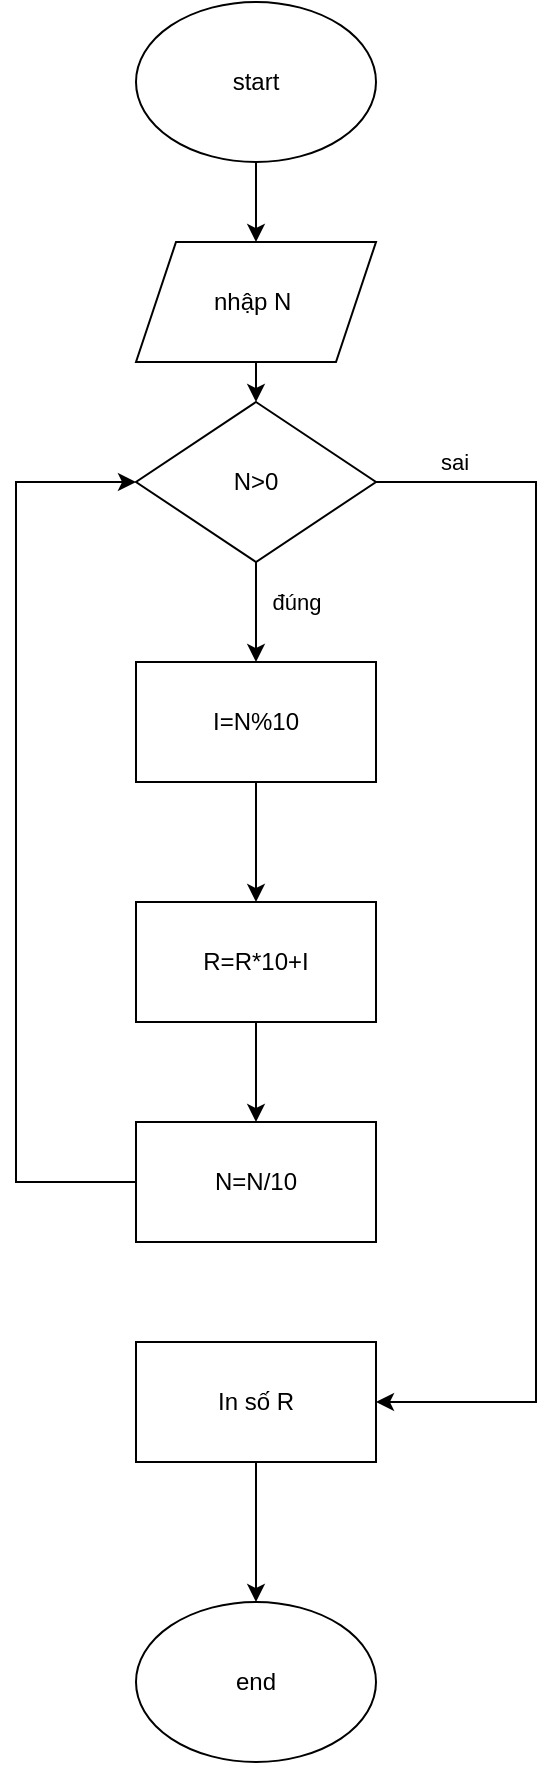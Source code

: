 <mxfile version="24.8.6">
  <diagram id="C5RBs43oDa-KdzZeNtuy" name="Page-1">
    <mxGraphModel dx="654" dy="602" grid="1" gridSize="10" guides="1" tooltips="1" connect="1" arrows="1" fold="1" page="1" pageScale="1" pageWidth="827" pageHeight="1169" math="0" shadow="0">
      <root>
        <mxCell id="WIyWlLk6GJQsqaUBKTNV-0" />
        <mxCell id="WIyWlLk6GJQsqaUBKTNV-1" parent="WIyWlLk6GJQsqaUBKTNV-0" />
        <mxCell id="HIBc2MYlhb86swY6KPd1-15" style="edgeStyle=orthogonalEdgeStyle;rounded=0;orthogonalLoop=1;jettySize=auto;html=1;exitX=0.5;exitY=1;exitDx=0;exitDy=0;entryX=0.5;entryY=0;entryDx=0;entryDy=0;" edge="1" parent="WIyWlLk6GJQsqaUBKTNV-1" source="HIBc2MYlhb86swY6KPd1-0" target="HIBc2MYlhb86swY6KPd1-1">
          <mxGeometry relative="1" as="geometry" />
        </mxCell>
        <mxCell id="HIBc2MYlhb86swY6KPd1-0" value="start" style="ellipse;whiteSpace=wrap;html=1;" vertex="1" parent="WIyWlLk6GJQsqaUBKTNV-1">
          <mxGeometry x="280" y="10" width="120" height="80" as="geometry" />
        </mxCell>
        <mxCell id="HIBc2MYlhb86swY6KPd1-17" style="edgeStyle=orthogonalEdgeStyle;rounded=0;orthogonalLoop=1;jettySize=auto;html=1;exitX=0.5;exitY=1;exitDx=0;exitDy=0;entryX=0.5;entryY=0;entryDx=0;entryDy=0;" edge="1" parent="WIyWlLk6GJQsqaUBKTNV-1" source="HIBc2MYlhb86swY6KPd1-1" target="HIBc2MYlhb86swY6KPd1-16">
          <mxGeometry relative="1" as="geometry" />
        </mxCell>
        <mxCell id="HIBc2MYlhb86swY6KPd1-1" value="nhập N&amp;nbsp;" style="shape=parallelogram;perimeter=parallelogramPerimeter;whiteSpace=wrap;html=1;fixedSize=1;" vertex="1" parent="WIyWlLk6GJQsqaUBKTNV-1">
          <mxGeometry x="280" y="130" width="120" height="60" as="geometry" />
        </mxCell>
        <mxCell id="HIBc2MYlhb86swY6KPd1-20" value="" style="edgeStyle=orthogonalEdgeStyle;rounded=0;orthogonalLoop=1;jettySize=auto;html=1;" edge="1" parent="WIyWlLk6GJQsqaUBKTNV-1" source="HIBc2MYlhb86swY6KPd1-4" target="HIBc2MYlhb86swY6KPd1-19">
          <mxGeometry relative="1" as="geometry" />
        </mxCell>
        <mxCell id="HIBc2MYlhb86swY6KPd1-4" value="I=N%10" style="whiteSpace=wrap;html=1;" vertex="1" parent="WIyWlLk6GJQsqaUBKTNV-1">
          <mxGeometry x="280" y="340" width="120" height="60" as="geometry" />
        </mxCell>
        <mxCell id="HIBc2MYlhb86swY6KPd1-18" value="đúng" style="edgeStyle=orthogonalEdgeStyle;rounded=0;orthogonalLoop=1;jettySize=auto;html=1;exitX=0.5;exitY=1;exitDx=0;exitDy=0;" edge="1" parent="WIyWlLk6GJQsqaUBKTNV-1" source="HIBc2MYlhb86swY6KPd1-16" target="HIBc2MYlhb86swY6KPd1-4">
          <mxGeometry x="-0.2" y="20" relative="1" as="geometry">
            <mxPoint as="offset" />
          </mxGeometry>
        </mxCell>
        <mxCell id="HIBc2MYlhb86swY6KPd1-24" value="sai" style="edgeStyle=orthogonalEdgeStyle;rounded=0;orthogonalLoop=1;jettySize=auto;html=1;exitX=1;exitY=0.5;exitDx=0;exitDy=0;entryX=1;entryY=0.5;entryDx=0;entryDy=0;" edge="1" parent="WIyWlLk6GJQsqaUBKTNV-1" source="HIBc2MYlhb86swY6KPd1-16" target="HIBc2MYlhb86swY6KPd1-27">
          <mxGeometry x="-0.875" y="10" relative="1" as="geometry">
            <mxPoint x="400" y="730" as="targetPoint" />
            <Array as="points">
              <mxPoint x="480" y="250" />
              <mxPoint x="480" y="710" />
            </Array>
            <mxPoint as="offset" />
          </mxGeometry>
        </mxCell>
        <mxCell id="HIBc2MYlhb86swY6KPd1-16" value="N&amp;gt;0" style="rhombus;whiteSpace=wrap;html=1;" vertex="1" parent="WIyWlLk6GJQsqaUBKTNV-1">
          <mxGeometry x="280" y="210" width="120" height="80" as="geometry" />
        </mxCell>
        <mxCell id="HIBc2MYlhb86swY6KPd1-22" value="" style="edgeStyle=orthogonalEdgeStyle;rounded=0;orthogonalLoop=1;jettySize=auto;html=1;" edge="1" parent="WIyWlLk6GJQsqaUBKTNV-1" source="HIBc2MYlhb86swY6KPd1-19" target="HIBc2MYlhb86swY6KPd1-21">
          <mxGeometry relative="1" as="geometry" />
        </mxCell>
        <mxCell id="HIBc2MYlhb86swY6KPd1-19" value="R=R*10+I" style="whiteSpace=wrap;html=1;" vertex="1" parent="WIyWlLk6GJQsqaUBKTNV-1">
          <mxGeometry x="280" y="460" width="120" height="60" as="geometry" />
        </mxCell>
        <mxCell id="HIBc2MYlhb86swY6KPd1-23" style="edgeStyle=orthogonalEdgeStyle;rounded=0;orthogonalLoop=1;jettySize=auto;html=1;entryX=0;entryY=0.5;entryDx=0;entryDy=0;" edge="1" parent="WIyWlLk6GJQsqaUBKTNV-1" source="HIBc2MYlhb86swY6KPd1-21" target="HIBc2MYlhb86swY6KPd1-16">
          <mxGeometry relative="1" as="geometry">
            <Array as="points">
              <mxPoint x="220" y="600" />
              <mxPoint x="220" y="250" />
            </Array>
          </mxGeometry>
        </mxCell>
        <mxCell id="HIBc2MYlhb86swY6KPd1-21" value="N=N/10" style="whiteSpace=wrap;html=1;" vertex="1" parent="WIyWlLk6GJQsqaUBKTNV-1">
          <mxGeometry x="280" y="570" width="120" height="60" as="geometry" />
        </mxCell>
        <mxCell id="HIBc2MYlhb86swY6KPd1-29" value="" style="edgeStyle=orthogonalEdgeStyle;rounded=0;orthogonalLoop=1;jettySize=auto;html=1;" edge="1" parent="WIyWlLk6GJQsqaUBKTNV-1" source="HIBc2MYlhb86swY6KPd1-27" target="HIBc2MYlhb86swY6KPd1-28">
          <mxGeometry relative="1" as="geometry" />
        </mxCell>
        <mxCell id="HIBc2MYlhb86swY6KPd1-27" value="In số R" style="rounded=0;whiteSpace=wrap;html=1;" vertex="1" parent="WIyWlLk6GJQsqaUBKTNV-1">
          <mxGeometry x="280" y="680" width="120" height="60" as="geometry" />
        </mxCell>
        <mxCell id="HIBc2MYlhb86swY6KPd1-28" value="end" style="ellipse;whiteSpace=wrap;html=1;rounded=0;" vertex="1" parent="WIyWlLk6GJQsqaUBKTNV-1">
          <mxGeometry x="280" y="810" width="120" height="80" as="geometry" />
        </mxCell>
      </root>
    </mxGraphModel>
  </diagram>
</mxfile>
